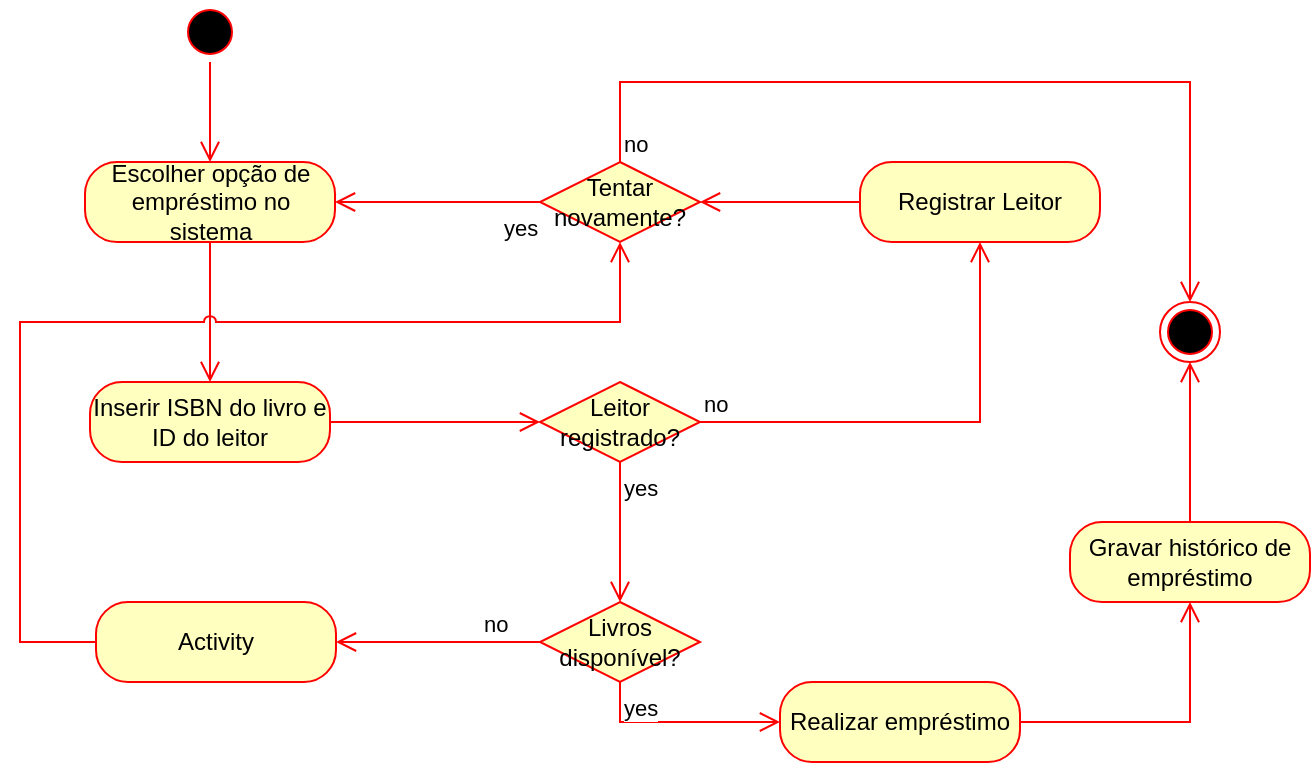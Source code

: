 <mxfile version="21.7.4" type="device">
  <diagram name="Página-1" id="-vNfO2fDXmCPBTxbYH6h">
    <mxGraphModel dx="1377" dy="747" grid="1" gridSize="10" guides="1" tooltips="1" connect="1" arrows="1" fold="1" page="1" pageScale="1" pageWidth="827" pageHeight="1169" math="0" shadow="0">
      <root>
        <mxCell id="0" />
        <mxCell id="1" parent="0" />
        <mxCell id="J9ON04ml-GTqnF45Y2Ff-1" value="" style="ellipse;html=1;shape=startState;fillColor=#000000;strokeColor=#ff0000;" vertex="1" parent="1">
          <mxGeometry x="120" y="200" width="30" height="30" as="geometry" />
        </mxCell>
        <mxCell id="J9ON04ml-GTqnF45Y2Ff-2" value="" style="edgeStyle=orthogonalEdgeStyle;html=1;verticalAlign=bottom;endArrow=open;endSize=8;strokeColor=#ff0000;rounded=0;entryX=0.5;entryY=0;entryDx=0;entryDy=0;" edge="1" source="J9ON04ml-GTqnF45Y2Ff-1" parent="1" target="J9ON04ml-GTqnF45Y2Ff-3">
          <mxGeometry relative="1" as="geometry">
            <mxPoint x="135" y="290" as="targetPoint" />
          </mxGeometry>
        </mxCell>
        <mxCell id="J9ON04ml-GTqnF45Y2Ff-3" value="Escolher opção de empréstimo no sistema" style="rounded=1;whiteSpace=wrap;html=1;arcSize=40;fontColor=#000000;fillColor=#ffffc0;strokeColor=#ff0000;" vertex="1" parent="1">
          <mxGeometry x="72.5" y="280" width="125" height="40" as="geometry" />
        </mxCell>
        <mxCell id="J9ON04ml-GTqnF45Y2Ff-4" value="" style="edgeStyle=orthogonalEdgeStyle;html=1;verticalAlign=bottom;endArrow=open;endSize=8;strokeColor=#ff0000;rounded=0;entryX=0.5;entryY=0;entryDx=0;entryDy=0;" edge="1" source="J9ON04ml-GTqnF45Y2Ff-3" parent="1" target="J9ON04ml-GTqnF45Y2Ff-8">
          <mxGeometry relative="1" as="geometry">
            <mxPoint x="135" y="410" as="targetPoint" />
          </mxGeometry>
        </mxCell>
        <mxCell id="J9ON04ml-GTqnF45Y2Ff-5" value="Tentar novamente?" style="rhombus;whiteSpace=wrap;html=1;fontColor=#000000;fillColor=#ffffc0;strokeColor=#ff0000;" vertex="1" parent="1">
          <mxGeometry x="300" y="280" width="80" height="40" as="geometry" />
        </mxCell>
        <mxCell id="J9ON04ml-GTqnF45Y2Ff-6" value="no" style="edgeStyle=orthogonalEdgeStyle;html=1;align=left;verticalAlign=bottom;endArrow=open;endSize=8;strokeColor=#ff0000;rounded=0;exitX=0.5;exitY=0;exitDx=0;exitDy=0;entryX=0.5;entryY=0;entryDx=0;entryDy=0;" edge="1" source="J9ON04ml-GTqnF45Y2Ff-5" parent="1" target="J9ON04ml-GTqnF45Y2Ff-20">
          <mxGeometry x="-1" relative="1" as="geometry">
            <mxPoint x="440" y="200" as="targetPoint" />
            <Array as="points">
              <mxPoint x="340" y="240" />
              <mxPoint x="625" y="240" />
            </Array>
          </mxGeometry>
        </mxCell>
        <mxCell id="J9ON04ml-GTqnF45Y2Ff-7" value="yes" style="edgeStyle=orthogonalEdgeStyle;html=1;align=left;verticalAlign=top;endArrow=open;endSize=8;strokeColor=#ff0000;rounded=0;exitX=0;exitY=0.5;exitDx=0;exitDy=0;entryX=1;entryY=0.5;entryDx=0;entryDy=0;" edge="1" source="J9ON04ml-GTqnF45Y2Ff-5" parent="1" target="J9ON04ml-GTqnF45Y2Ff-3">
          <mxGeometry x="-0.61" relative="1" as="geometry">
            <mxPoint x="340" y="380" as="targetPoint" />
            <mxPoint as="offset" />
          </mxGeometry>
        </mxCell>
        <mxCell id="J9ON04ml-GTqnF45Y2Ff-8" value="Inserir ISBN do livro e ID do leitor" style="rounded=1;whiteSpace=wrap;html=1;arcSize=40;fontColor=#000000;fillColor=#ffffc0;strokeColor=#ff0000;" vertex="1" parent="1">
          <mxGeometry x="75" y="390" width="120" height="40" as="geometry" />
        </mxCell>
        <mxCell id="J9ON04ml-GTqnF45Y2Ff-9" value="" style="edgeStyle=orthogonalEdgeStyle;html=1;verticalAlign=bottom;endArrow=open;endSize=8;strokeColor=#ff0000;rounded=0;exitX=1;exitY=0.5;exitDx=0;exitDy=0;entryX=0;entryY=0.5;entryDx=0;entryDy=0;" edge="1" source="J9ON04ml-GTqnF45Y2Ff-8" parent="1" target="J9ON04ml-GTqnF45Y2Ff-10">
          <mxGeometry relative="1" as="geometry">
            <mxPoint x="137.5" y="520" as="targetPoint" />
          </mxGeometry>
        </mxCell>
        <mxCell id="J9ON04ml-GTqnF45Y2Ff-10" value="Leitor registrado?" style="rhombus;whiteSpace=wrap;html=1;fontColor=#000000;fillColor=#ffffc0;strokeColor=#ff0000;" vertex="1" parent="1">
          <mxGeometry x="300" y="390" width="80" height="40" as="geometry" />
        </mxCell>
        <mxCell id="J9ON04ml-GTqnF45Y2Ff-11" value="no" style="edgeStyle=orthogonalEdgeStyle;html=1;align=left;verticalAlign=bottom;endArrow=open;endSize=8;strokeColor=#ff0000;rounded=0;entryX=0.5;entryY=1;entryDx=0;entryDy=0;" edge="1" source="J9ON04ml-GTqnF45Y2Ff-10" parent="1" target="J9ON04ml-GTqnF45Y2Ff-13">
          <mxGeometry x="-1" relative="1" as="geometry">
            <mxPoint x="480" y="410" as="targetPoint" />
          </mxGeometry>
        </mxCell>
        <mxCell id="J9ON04ml-GTqnF45Y2Ff-12" value="yes" style="edgeStyle=orthogonalEdgeStyle;html=1;align=left;verticalAlign=top;endArrow=open;endSize=8;strokeColor=#ff0000;rounded=0;entryX=0.5;entryY=0;entryDx=0;entryDy=0;" edge="1" source="J9ON04ml-GTqnF45Y2Ff-10" parent="1" target="J9ON04ml-GTqnF45Y2Ff-15">
          <mxGeometry x="-1" relative="1" as="geometry">
            <mxPoint x="340" y="490" as="targetPoint" />
          </mxGeometry>
        </mxCell>
        <mxCell id="J9ON04ml-GTqnF45Y2Ff-13" value="Registrar Leitor" style="rounded=1;whiteSpace=wrap;html=1;arcSize=40;fontColor=#000000;fillColor=#ffffc0;strokeColor=#ff0000;" vertex="1" parent="1">
          <mxGeometry x="460" y="280" width="120" height="40" as="geometry" />
        </mxCell>
        <mxCell id="J9ON04ml-GTqnF45Y2Ff-14" value="" style="edgeStyle=orthogonalEdgeStyle;html=1;verticalAlign=bottom;endArrow=open;endSize=8;strokeColor=#ff0000;rounded=0;exitX=0;exitY=0.5;exitDx=0;exitDy=0;entryX=1;entryY=0.5;entryDx=0;entryDy=0;" edge="1" source="J9ON04ml-GTqnF45Y2Ff-13" parent="1" target="J9ON04ml-GTqnF45Y2Ff-5">
          <mxGeometry relative="1" as="geometry">
            <mxPoint x="500" y="380" as="targetPoint" />
          </mxGeometry>
        </mxCell>
        <mxCell id="J9ON04ml-GTqnF45Y2Ff-15" value="Livros disponível?" style="rhombus;whiteSpace=wrap;html=1;fontColor=#000000;fillColor=#ffffc0;strokeColor=#ff0000;" vertex="1" parent="1">
          <mxGeometry x="300" y="500" width="80" height="40" as="geometry" />
        </mxCell>
        <mxCell id="J9ON04ml-GTqnF45Y2Ff-16" value="no" style="edgeStyle=orthogonalEdgeStyle;html=1;align=left;verticalAlign=bottom;endArrow=open;endSize=8;strokeColor=#ff0000;rounded=0;entryX=1;entryY=0.5;entryDx=0;entryDy=0;" edge="1" source="J9ON04ml-GTqnF45Y2Ff-15" parent="1" target="J9ON04ml-GTqnF45Y2Ff-18">
          <mxGeometry x="-0.412" relative="1" as="geometry">
            <mxPoint x="480" y="520" as="targetPoint" />
            <mxPoint as="offset" />
          </mxGeometry>
        </mxCell>
        <mxCell id="J9ON04ml-GTqnF45Y2Ff-17" value="yes" style="edgeStyle=orthogonalEdgeStyle;html=1;align=left;verticalAlign=top;endArrow=open;endSize=8;strokeColor=#ff0000;rounded=0;entryX=0;entryY=0.5;entryDx=0;entryDy=0;exitX=0.5;exitY=1;exitDx=0;exitDy=0;" edge="1" source="J9ON04ml-GTqnF45Y2Ff-15" parent="1" target="J9ON04ml-GTqnF45Y2Ff-21">
          <mxGeometry x="-1" relative="1" as="geometry">
            <mxPoint x="340" y="600" as="targetPoint" />
          </mxGeometry>
        </mxCell>
        <mxCell id="J9ON04ml-GTqnF45Y2Ff-18" value="Activity" style="rounded=1;whiteSpace=wrap;html=1;arcSize=40;fontColor=#000000;fillColor=#ffffc0;strokeColor=#ff0000;" vertex="1" parent="1">
          <mxGeometry x="78" y="500" width="120" height="40" as="geometry" />
        </mxCell>
        <mxCell id="J9ON04ml-GTqnF45Y2Ff-19" value="" style="edgeStyle=orthogonalEdgeStyle;html=1;verticalAlign=bottom;endArrow=open;endSize=8;strokeColor=#ff0000;rounded=0;exitX=0;exitY=0.5;exitDx=0;exitDy=0;entryX=0.5;entryY=1;entryDx=0;entryDy=0;jumpStyle=arc;" edge="1" source="J9ON04ml-GTqnF45Y2Ff-18" parent="1" target="J9ON04ml-GTqnF45Y2Ff-5">
          <mxGeometry relative="1" as="geometry">
            <mxPoint x="138" y="600" as="targetPoint" />
            <Array as="points">
              <mxPoint x="40" y="520" />
              <mxPoint x="40" y="360" />
              <mxPoint x="340" y="360" />
            </Array>
          </mxGeometry>
        </mxCell>
        <mxCell id="J9ON04ml-GTqnF45Y2Ff-20" value="" style="ellipse;html=1;shape=endState;fillColor=#000000;strokeColor=#ff0000;" vertex="1" parent="1">
          <mxGeometry x="610" y="350" width="30" height="30" as="geometry" />
        </mxCell>
        <mxCell id="J9ON04ml-GTqnF45Y2Ff-21" value="Realizar empréstimo" style="rounded=1;whiteSpace=wrap;html=1;arcSize=40;fontColor=#000000;fillColor=#ffffc0;strokeColor=#ff0000;" vertex="1" parent="1">
          <mxGeometry x="420" y="540" width="120" height="40" as="geometry" />
        </mxCell>
        <mxCell id="J9ON04ml-GTqnF45Y2Ff-22" value="" style="edgeStyle=orthogonalEdgeStyle;html=1;verticalAlign=bottom;endArrow=open;endSize=8;strokeColor=#ff0000;rounded=0;exitX=1;exitY=0.5;exitDx=0;exitDy=0;entryX=0.5;entryY=1;entryDx=0;entryDy=0;" edge="1" source="J9ON04ml-GTqnF45Y2Ff-21" parent="1" target="J9ON04ml-GTqnF45Y2Ff-23">
          <mxGeometry relative="1" as="geometry">
            <mxPoint x="480" y="640" as="targetPoint" />
          </mxGeometry>
        </mxCell>
        <mxCell id="J9ON04ml-GTqnF45Y2Ff-23" value="Gravar histórico de empréstimo" style="rounded=1;whiteSpace=wrap;html=1;arcSize=40;fontColor=#000000;fillColor=#ffffc0;strokeColor=#ff0000;" vertex="1" parent="1">
          <mxGeometry x="565" y="460" width="120" height="40" as="geometry" />
        </mxCell>
        <mxCell id="J9ON04ml-GTqnF45Y2Ff-24" value="" style="edgeStyle=orthogonalEdgeStyle;html=1;verticalAlign=bottom;endArrow=open;endSize=8;strokeColor=#ff0000;rounded=0;exitX=0.5;exitY=0;exitDx=0;exitDy=0;entryX=0.5;entryY=1;entryDx=0;entryDy=0;" edge="1" source="J9ON04ml-GTqnF45Y2Ff-23" parent="1" target="J9ON04ml-GTqnF45Y2Ff-20">
          <mxGeometry relative="1" as="geometry">
            <mxPoint x="640" y="640" as="targetPoint" />
          </mxGeometry>
        </mxCell>
      </root>
    </mxGraphModel>
  </diagram>
</mxfile>
